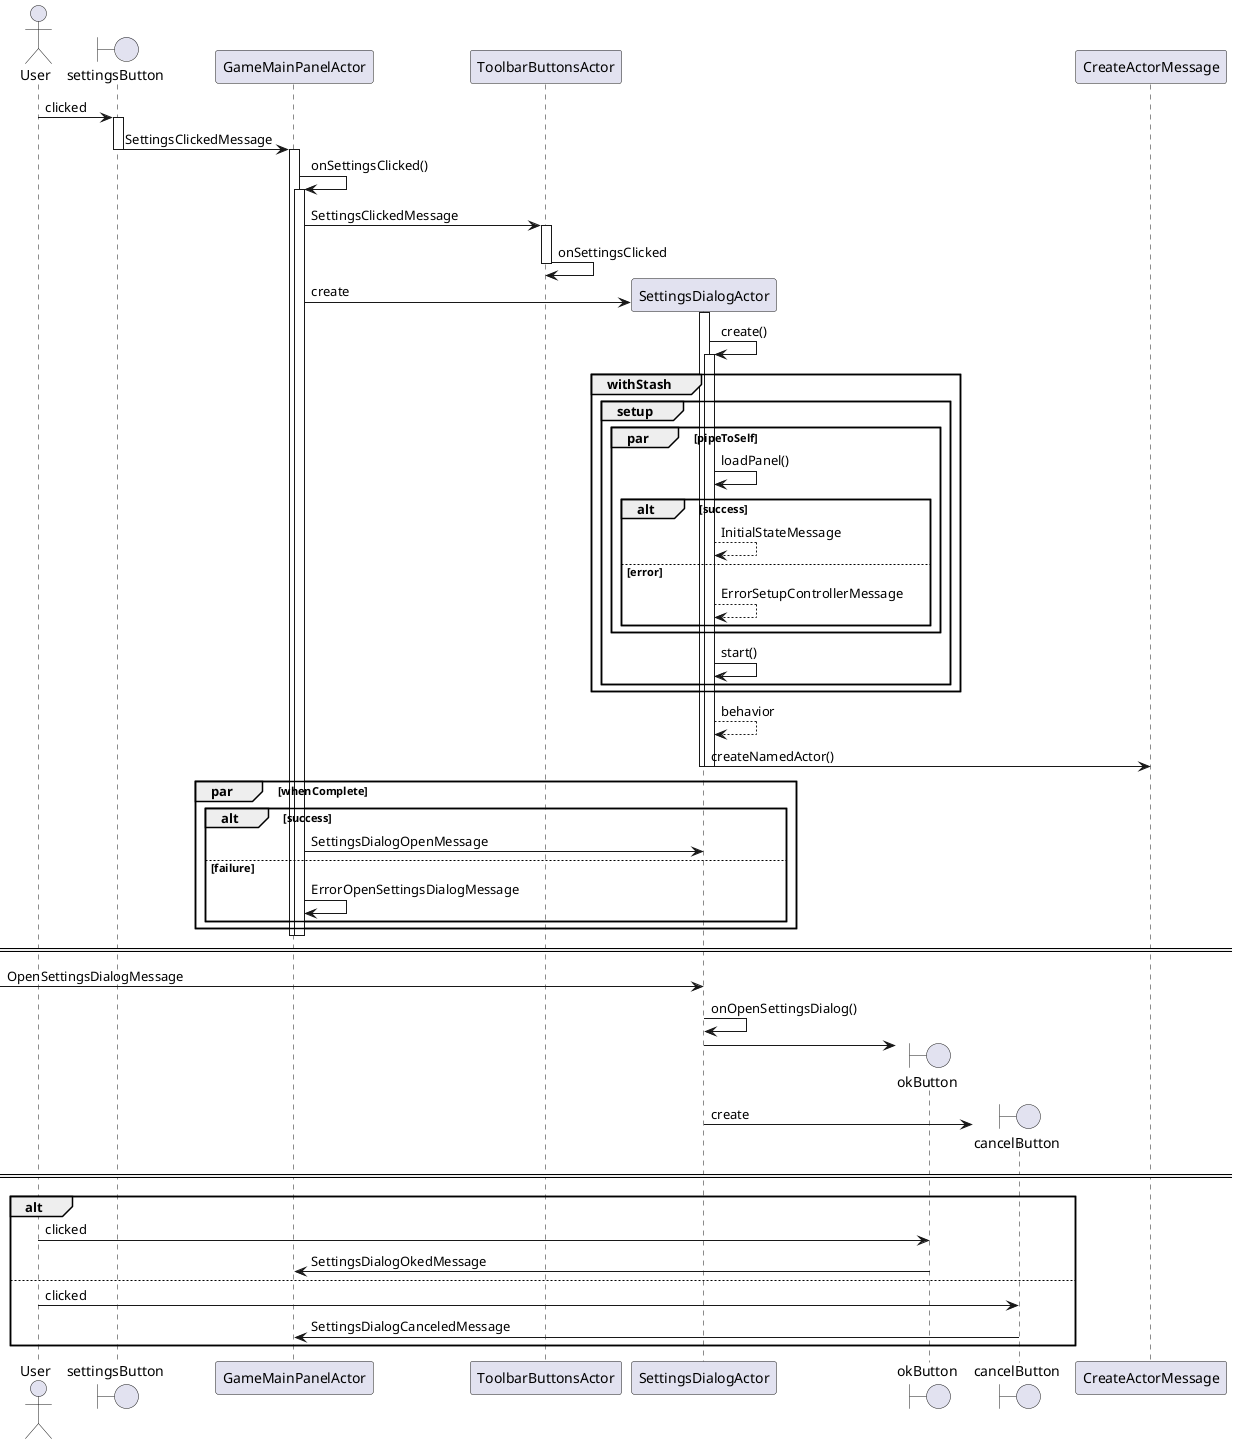 @startuml
actor User
boundary settingsButton
participant GameMainPanelActor as gmpActor
participant ToolbarButtonsActor as tbActor
participant SettingsDialogActor as sdActor
boundary okButton
boundary cancelButton

User -> settingsButton : clicked
activate settingsButton
settingsButton -> gmpActor : SettingsClickedMessage
deactivate settingsButton
activate gmpActor
gmpActor -> gmpActor : onSettingsClicked()
activate gmpActor
gmpActor -> tbActor : SettingsClickedMessage

activate tbActor
tbActor -> tbActor : onSettingsClicked
deactivate tbActor

create sdActor
gmpActor -> sdActor : create
activate sdActor
sdActor -> sdActor : create()
activate sdActor
group withStash
	group setup
		par pipeToSelf
			sdActor -> sdActor : loadPanel()
			alt success
				sdActor --> sdActor : InitialStateMessage
				else error
				sdActor --> sdActor : ErrorSetupControllerMessage
			end 'alt
		end 'par
		sdActor -> sdActor : start()
	end 'setup
end 'withStash
sdActor --> sdActor : behavior
sdActor -> CreateActorMessage : createNamedActor()
deactivate sdActor
deactivate sdActor

par whenComplete
alt success
gmpActor -> sdActor : SettingsDialogOpenMessage
else failure
gmpActor -> gmpActor : ErrorOpenSettingsDialogMessage
end
end
deactivate gmpActor
deactivate gmpActor

== ==

-> sdActor : OpenSettingsDialogMessage
sdActor -> sdActor : onOpenSettingsDialog()
create okButton
sdActor -> okButton
create cancelButton
sdActor -> cancelButton : create

deactivate gmpActor

== ==

alt
User -> okButton : clicked
okButton -> gmpActor : SettingsDialogOkedMessage

else

User -> cancelButton : clicked
cancelButton -> gmpActor : SettingsDialogCanceledMessage
end

@enduml
